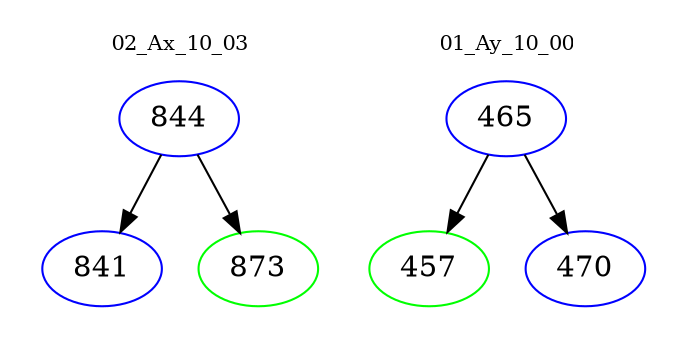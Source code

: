digraph{
subgraph cluster_0 {
color = white
label = "02_Ax_10_03";
fontsize=10;
T0_844 [label="844", color="blue"]
T0_844 -> T0_841 [color="black"]
T0_841 [label="841", color="blue"]
T0_844 -> T0_873 [color="black"]
T0_873 [label="873", color="green"]
}
subgraph cluster_1 {
color = white
label = "01_Ay_10_00";
fontsize=10;
T1_465 [label="465", color="blue"]
T1_465 -> T1_457 [color="black"]
T1_457 [label="457", color="green"]
T1_465 -> T1_470 [color="black"]
T1_470 [label="470", color="blue"]
}
}
